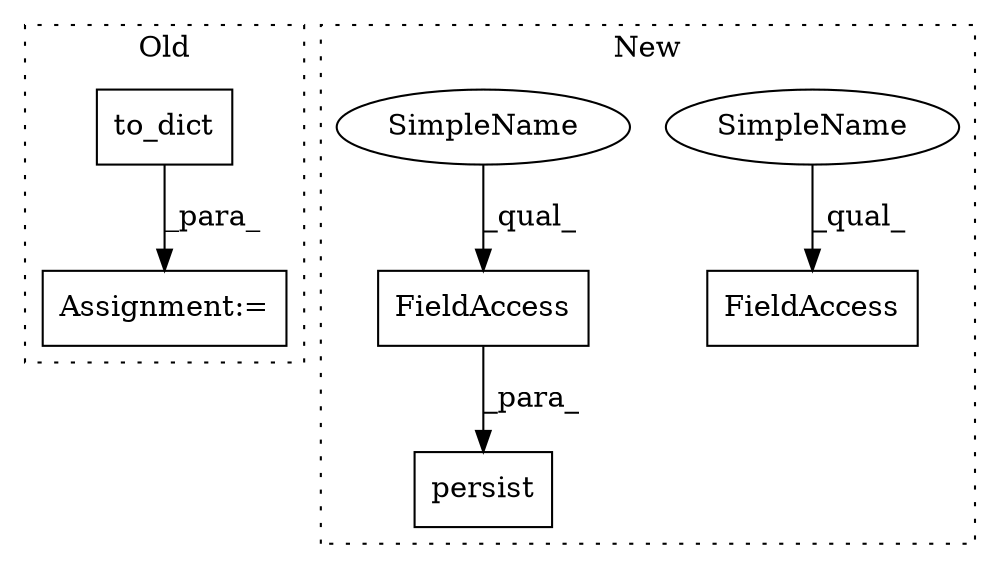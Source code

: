 digraph G {
subgraph cluster0 {
1 [label="to_dict" a="32" s="8434" l="9" shape="box"];
4 [label="Assignment:=" a="7" s="8421" l="1" shape="box"];
label = "Old";
style="dotted";
}
subgraph cluster1 {
2 [label="persist" a="32" s="8533,8559" l="8,1" shape="box"];
3 [label="FieldAccess" a="22" s="8541" l="18" shape="box"];
5 [label="FieldAccess" a="22" s="8581" l="18" shape="box"];
6 [label="SimpleName" a="42" s="8581" l="4" shape="ellipse"];
7 [label="SimpleName" a="42" s="8541" l="4" shape="ellipse"];
label = "New";
style="dotted";
}
1 -> 4 [label="_para_"];
3 -> 2 [label="_para_"];
6 -> 5 [label="_qual_"];
7 -> 3 [label="_qual_"];
}